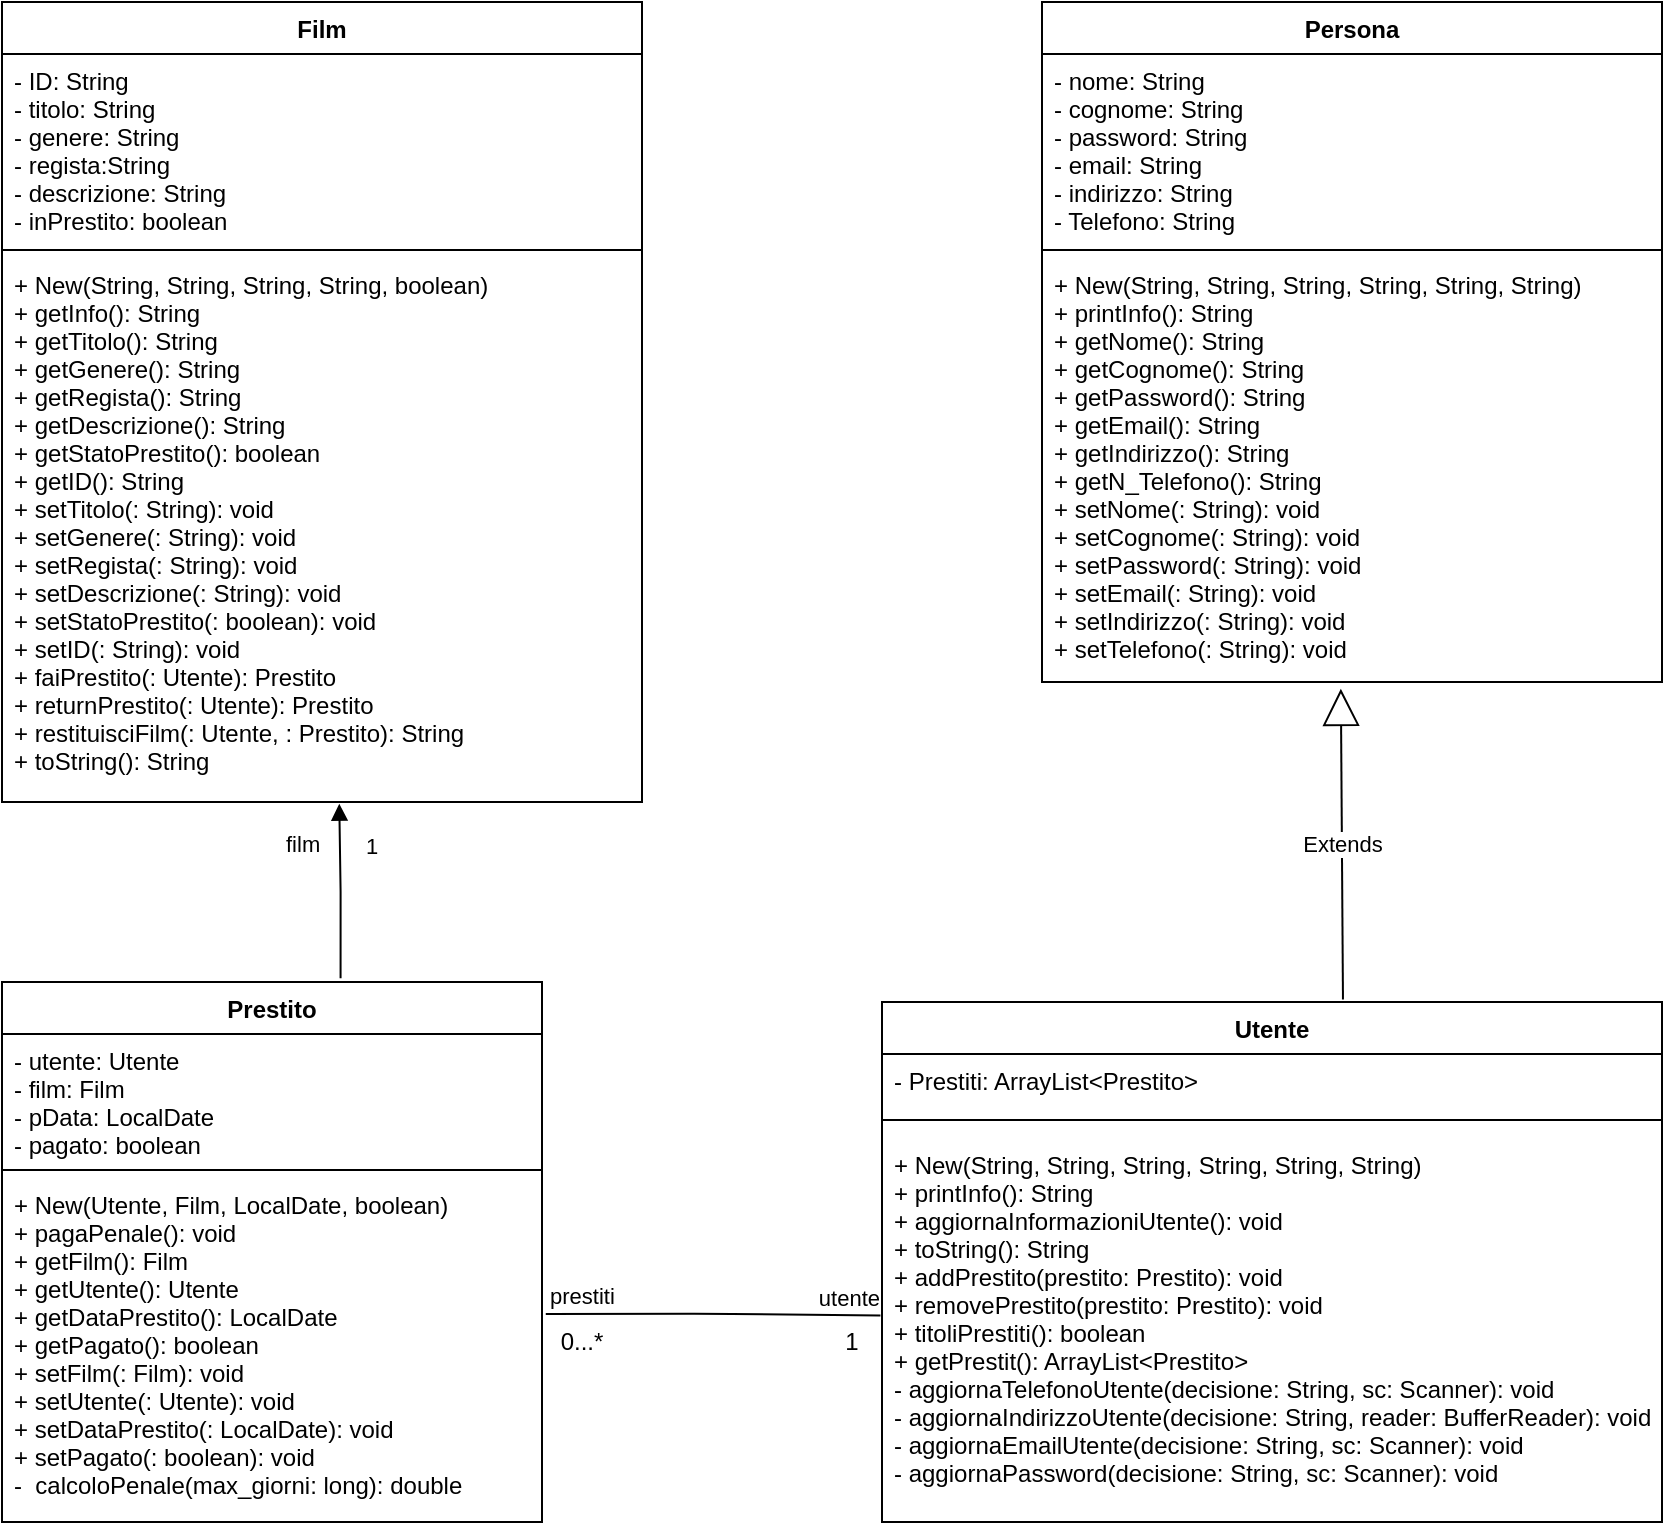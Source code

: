 <mxfile>
    <diagram id="e4qGAjr69Zn4SKT46HXV" name="Page-1">
        <mxGraphModel dx="906" dy="664" grid="1" gridSize="10" guides="1" tooltips="1" connect="1" arrows="1" fold="1" page="1" pageScale="1" pageWidth="850" pageHeight="1100" math="0" shadow="0">
            <root>
                <mxCell id="0"/>
                <mxCell id="1" parent="0"/>
                <mxCell id="2" value="Film" style="swimlane;fontStyle=1;align=center;verticalAlign=top;childLayout=stackLayout;horizontal=1;startSize=26;horizontalStack=0;resizeParent=1;resizeParentMax=0;resizeLast=0;collapsible=1;marginBottom=0;" parent="1" vertex="1">
                    <mxGeometry x="10" y="100" width="320" height="400" as="geometry"/>
                </mxCell>
                <mxCell id="3" value="- ID: String&#10;- titolo: String&#10;- genere: String&#10;- regista:String&#10;- descrizione: String&#10;- inPrestito: boolean" style="text;strokeColor=none;fillColor=none;align=left;verticalAlign=top;spacingLeft=4;spacingRight=4;overflow=hidden;rotatable=0;points=[[0,0.5],[1,0.5]];portConstraint=eastwest;" parent="2" vertex="1">
                    <mxGeometry y="26" width="320" height="94" as="geometry"/>
                </mxCell>
                <mxCell id="4" value="" style="line;strokeWidth=1;fillColor=none;align=left;verticalAlign=middle;spacingTop=-1;spacingLeft=3;spacingRight=3;rotatable=0;labelPosition=right;points=[];portConstraint=eastwest;strokeColor=inherit;" parent="2" vertex="1">
                    <mxGeometry y="120" width="320" height="8" as="geometry"/>
                </mxCell>
                <mxCell id="5" value="+ New(String, String, String, String, boolean)&#10;+ getInfo(): String&#10;+ getTitolo(): String&#10;+ getGenere(): String&#10;+ getRegista(): String&#10;+ getDescrizione(): String&#10;+ getStatoPrestito(): boolean&#10;+ getID(): String&#10;+ setTitolo(: String): void&#10;+ setGenere(: String): void&#10;+ setRegista(: String): void&#10;+ setDescrizione(: String): void&#10;+ setStatoPrestito(: boolean): void&#10;+ setID(: String): void&#10;+ faiPrestito(: Utente): Prestito&#10;+ returnPrestito(: Utente): Prestito&#10;+ restituisciFilm(: Utente, : Prestito): String&#10;+ toString(): String" style="text;strokeColor=none;fillColor=none;align=left;verticalAlign=top;spacingLeft=4;spacingRight=4;overflow=hidden;rotatable=0;points=[[0,0.5],[1,0.5]];portConstraint=eastwest;" parent="2" vertex="1">
                    <mxGeometry y="128" width="320" height="272" as="geometry"/>
                </mxCell>
                <mxCell id="6" value="Persona" style="swimlane;fontStyle=1;align=center;verticalAlign=top;childLayout=stackLayout;horizontal=1;startSize=26;horizontalStack=0;resizeParent=1;resizeParentMax=0;resizeLast=0;collapsible=1;marginBottom=0;" parent="1" vertex="1">
                    <mxGeometry x="530" y="100" width="310" height="340" as="geometry"/>
                </mxCell>
                <mxCell id="7" value="- nome: String&#10;- cognome: String&#10;- password: String&#10;- email: String&#10;- indirizzo: String&#10;- Telefono: String" style="text;strokeColor=none;fillColor=none;align=left;verticalAlign=top;spacingLeft=4;spacingRight=4;overflow=hidden;rotatable=0;points=[[0,0.5],[1,0.5]];portConstraint=eastwest;" parent="6" vertex="1">
                    <mxGeometry y="26" width="310" height="94" as="geometry"/>
                </mxCell>
                <mxCell id="8" value="" style="line;strokeWidth=1;fillColor=none;align=left;verticalAlign=middle;spacingTop=-1;spacingLeft=3;spacingRight=3;rotatable=0;labelPosition=right;points=[];portConstraint=eastwest;strokeColor=inherit;" parent="6" vertex="1">
                    <mxGeometry y="120" width="310" height="8" as="geometry"/>
                </mxCell>
                <mxCell id="9" value="+ New(String, String, String, String, String, String)&#10;+ printInfo(): String&#10;+ getNome(): String&#10;+ getCognome(): String&#10;+ getPassword(): String&#10;+ getEmail(): String&#10;+ getIndirizzo(): String&#10;+ getN_Telefono(): String&#10;+ setNome(: String): void&#10;+ setCognome(: String): void&#10;+ setPassword(: String): void&#10;+ setEmail(: String): void&#10;+ setIndirizzo(: String): void&#10;+ setTelefono(: String): void&#10;" style="text;strokeColor=none;fillColor=none;align=left;verticalAlign=top;spacingLeft=4;spacingRight=4;overflow=hidden;rotatable=0;points=[[0,0.5],[1,0.5]];portConstraint=eastwest;" parent="6" vertex="1">
                    <mxGeometry y="128" width="310" height="212" as="geometry"/>
                </mxCell>
                <mxCell id="10" value="Prestito" style="swimlane;fontStyle=1;align=center;verticalAlign=top;childLayout=stackLayout;horizontal=1;startSize=26;horizontalStack=0;resizeParent=1;resizeParentMax=0;resizeLast=0;collapsible=1;marginBottom=0;" parent="1" vertex="1">
                    <mxGeometry x="10" y="590" width="270" height="270" as="geometry"/>
                </mxCell>
                <mxCell id="11" value="- utente: Utente&#10;- film: Film&#10;- pData: LocalDate&#10;- pagato: boolean" style="text;strokeColor=none;fillColor=none;align=left;verticalAlign=top;spacingLeft=4;spacingRight=4;overflow=hidden;rotatable=0;points=[[0,0.5],[1,0.5]];portConstraint=eastwest;" parent="10" vertex="1">
                    <mxGeometry y="26" width="270" height="64" as="geometry"/>
                </mxCell>
                <mxCell id="12" value="" style="line;strokeWidth=1;fillColor=none;align=left;verticalAlign=middle;spacingTop=-1;spacingLeft=3;spacingRight=3;rotatable=0;labelPosition=right;points=[];portConstraint=eastwest;strokeColor=inherit;" parent="10" vertex="1">
                    <mxGeometry y="90" width="270" height="8" as="geometry"/>
                </mxCell>
                <mxCell id="13" value="+ New(Utente, Film, LocalDate, boolean)&#10;+ pagaPenale(): void&#10;+ getFilm(): Film&#10;+ getUtente(): Utente&#10;+ getDataPrestito(): LocalDate&#10;+ getPagato(): boolean&#10;+ setFilm(: Film): void&#10;+ setUtente(: Utente): void&#10;+ setDataPrestito(: LocalDate): void&#10;+ setPagato(: boolean): void&#10;-  calcoloPenale(max_giorni: long): double" style="text;strokeColor=none;fillColor=none;align=left;verticalAlign=top;spacingLeft=4;spacingRight=4;overflow=hidden;rotatable=0;points=[[0,0.5],[1,0.5]];portConstraint=eastwest;" parent="10" vertex="1">
                    <mxGeometry y="98" width="270" height="172" as="geometry"/>
                </mxCell>
                <mxCell id="14" value="Utente" style="swimlane;fontStyle=1;align=center;verticalAlign=top;childLayout=stackLayout;horizontal=1;startSize=26;horizontalStack=0;resizeParent=1;resizeParentMax=0;resizeLast=0;collapsible=1;marginBottom=0;" parent="1" vertex="1">
                    <mxGeometry x="450" y="600" width="390" height="260" as="geometry"/>
                </mxCell>
                <mxCell id="15" value="- Prestiti: ArrayList&lt;Prestito&gt;" style="text;strokeColor=none;fillColor=none;align=left;verticalAlign=top;spacingLeft=4;spacingRight=4;overflow=hidden;rotatable=0;points=[[0,0.5],[1,0.5]];portConstraint=eastwest;" parent="14" vertex="1">
                    <mxGeometry y="26" width="390" height="24" as="geometry"/>
                </mxCell>
                <mxCell id="16" value="" style="line;strokeWidth=1;fillColor=none;align=left;verticalAlign=middle;spacingTop=-1;spacingLeft=3;spacingRight=3;rotatable=0;labelPosition=right;points=[];portConstraint=eastwest;strokeColor=inherit;" parent="14" vertex="1">
                    <mxGeometry y="50" width="390" height="18" as="geometry"/>
                </mxCell>
                <mxCell id="17" value="+ New(String, String, String, String, String, String)&#10;+ printInfo(): String&#10;+ aggiornaInformazioniUtente(): void&#10;+ toString(): String&#10;+ addPrestito(prestito: Prestito): void&#10;+ removePrestito(prestito: Prestito): void&#10;+ titoliPrestiti(): boolean&#10;+ getPrestit(): ArrayList&lt;Prestito&gt;&#10;- aggiornaTelefonoUtente(decisione: String, sc: Scanner): void&#10;- aggiornaIndirizzoUtente(decisione: String, reader: BufferReader): void&#10;- aggiornaEmailUtente(decisione: String, sc: Scanner): void&#10;- aggiornaPassword(decisione: String, sc: Scanner): void" style="text;strokeColor=none;fillColor=none;align=left;verticalAlign=top;spacingLeft=4;spacingRight=4;overflow=hidden;rotatable=0;points=[[0,0.5],[1,0.5]];portConstraint=eastwest;" parent="14" vertex="1">
                    <mxGeometry y="68" width="390" height="192" as="geometry"/>
                </mxCell>
                <mxCell id="18" value="Extends" style="endArrow=block;endSize=16;endFill=0;html=1;entryX=0.482;entryY=1.016;entryDx=0;entryDy=0;entryPerimeter=0;exitX=0.591;exitY=-0.005;exitDx=0;exitDy=0;exitPerimeter=0;" parent="1" source="14" target="9" edge="1">
                    <mxGeometry width="160" relative="1" as="geometry">
                        <mxPoint x="260" y="570" as="sourcePoint"/>
                        <mxPoint x="420" y="570" as="targetPoint"/>
                    </mxGeometry>
                </mxCell>
                <mxCell id="19" value="" style="endArrow=none;html=1;edgeStyle=orthogonalEdgeStyle;exitX=1.007;exitY=0.395;exitDx=0;exitDy=0;exitPerimeter=0;entryX=-0.002;entryY=0.462;entryDx=0;entryDy=0;entryPerimeter=0;" parent="1" source="13" target="17" edge="1">
                    <mxGeometry relative="1" as="geometry">
                        <mxPoint x="260" y="570" as="sourcePoint"/>
                        <mxPoint x="420" y="570" as="targetPoint"/>
                    </mxGeometry>
                </mxCell>
                <mxCell id="20" value="prestiti" style="edgeLabel;resizable=0;html=1;align=left;verticalAlign=bottom;" parent="19" connectable="0" vertex="1">
                    <mxGeometry x="-1" relative="1" as="geometry"/>
                </mxCell>
                <mxCell id="21" value="utente" style="edgeLabel;resizable=0;html=1;align=right;verticalAlign=bottom;" parent="19" connectable="0" vertex="1">
                    <mxGeometry x="1" relative="1" as="geometry"/>
                </mxCell>
                <mxCell id="24" value="film" style="endArrow=block;endFill=1;html=1;edgeStyle=orthogonalEdgeStyle;align=left;verticalAlign=top;rounded=0;entryX=0.527;entryY=1.003;entryDx=0;entryDy=0;entryPerimeter=0;exitX=0.627;exitY=-0.007;exitDx=0;exitDy=0;exitPerimeter=0;" parent="1" source="10" target="5" edge="1">
                    <mxGeometry x="0.844" y="29" relative="1" as="geometry">
                        <mxPoint x="180" y="560" as="sourcePoint"/>
                        <mxPoint x="180" y="490" as="targetPoint"/>
                        <mxPoint as="offset"/>
                    </mxGeometry>
                </mxCell>
                <mxCell id="25" value="1" style="edgeLabel;resizable=0;html=1;align=left;verticalAlign=bottom;" parent="24" connectable="0" vertex="1">
                    <mxGeometry x="-1" relative="1" as="geometry">
                        <mxPoint x="11" y="-58" as="offset"/>
                    </mxGeometry>
                </mxCell>
                <mxCell id="29" value="0...*" style="text;html=1;strokeColor=none;fillColor=none;align=center;verticalAlign=middle;whiteSpace=wrap;rounded=0;" parent="1" vertex="1">
                    <mxGeometry x="280" y="760" width="40" height="20" as="geometry"/>
                </mxCell>
                <mxCell id="30" value="1" style="text;html=1;strokeColor=none;fillColor=none;align=center;verticalAlign=middle;whiteSpace=wrap;rounded=0;" parent="1" vertex="1">
                    <mxGeometry x="410" y="760" width="50" height="20" as="geometry"/>
                </mxCell>
            </root>
        </mxGraphModel>
    </diagram>
</mxfile>